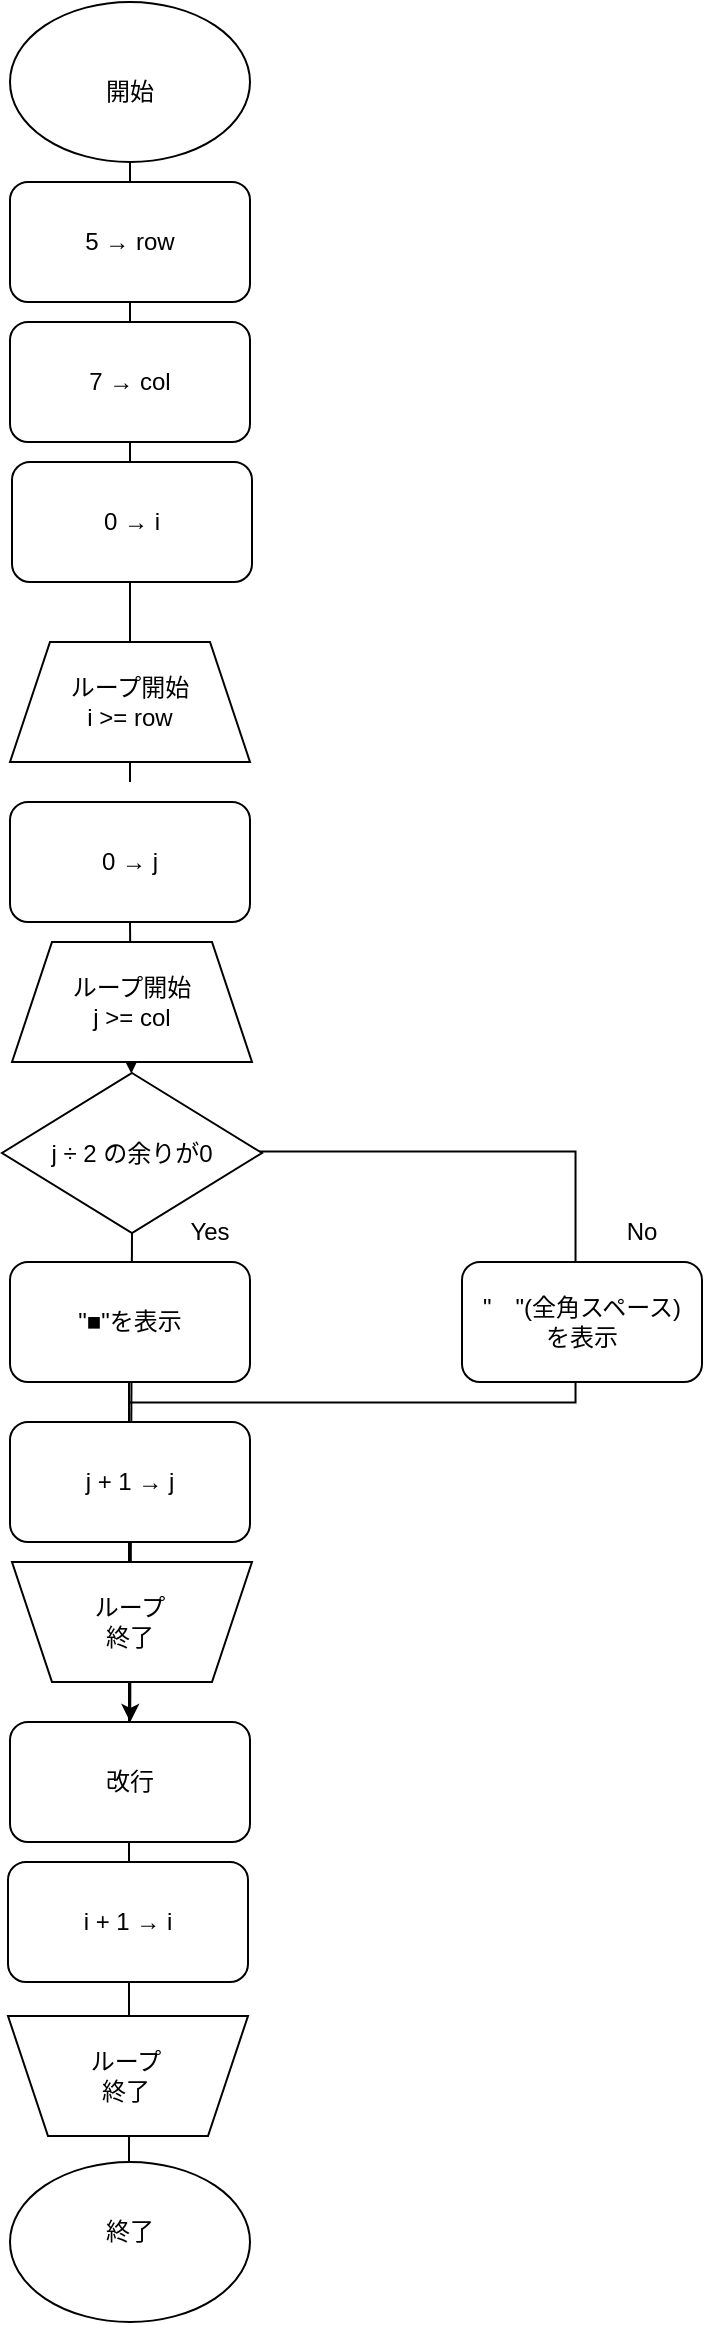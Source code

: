 <mxfile>
    <diagram id="XH0Vy2zy-eVzDtVqT014" name="ページ1">
        <mxGraphModel dx="481" dy="1754" grid="1" gridSize="10" guides="1" tooltips="1" connect="1" arrows="1" fold="1" page="1" pageScale="1" pageWidth="827" pageHeight="1169" math="0" shadow="0">
            <root>
                <mxCell id="0"/>
                <mxCell id="1" parent="0"/>
                <mxCell id="58" value="" style="edgeStyle=none;html=1;exitX=0.5;exitY=1;exitDx=0;exitDy=0;" edge="1" parent="1" target="57">
                    <mxGeometry relative="1" as="geometry">
                        <mxPoint x="270" y="-700" as="sourcePoint"/>
                        <mxPoint x="270" y="-300" as="targetPoint"/>
                    </mxGeometry>
                </mxCell>
                <mxCell id="30" value="" style="group" parent="1" vertex="1" connectable="0">
                    <mxGeometry x="210" y="-150" width="120" height="100" as="geometry"/>
                </mxCell>
                <mxCell id="13" value="" style="ellipse;whiteSpace=wrap;html=1;" parent="30" vertex="1">
                    <mxGeometry y="70" width="120" height="80" as="geometry"/>
                </mxCell>
                <mxCell id="15" value="終了" style="text;html=1;align=center;verticalAlign=middle;whiteSpace=wrap;rounded=0;" parent="30" vertex="1">
                    <mxGeometry x="30" y="90" width="60" height="30" as="geometry"/>
                </mxCell>
                <mxCell id="34" value="" style="endArrow=none;html=1;entryX=0.5;entryY=1;entryDx=0;entryDy=0;exitX=0.5;exitY=0;exitDx=0;exitDy=0;" parent="30" edge="1">
                    <mxGeometry width="50" height="50" relative="1" as="geometry">
                        <mxPoint x="59.5" y="70" as="sourcePoint"/>
                        <mxPoint x="59.5" y="-320" as="targetPoint"/>
                    </mxGeometry>
                </mxCell>
                <mxCell id="41" value="" style="shape=partialRectangle;whiteSpace=wrap;html=1;bottom=1;right=1;left=1;top=0;fillColor=none;routingCenterX=-0.5;rotation=-90;" parent="1" vertex="1">
                    <mxGeometry x="318.53" y="-634" width="125.47" height="223" as="geometry"/>
                </mxCell>
                <mxCell id="18" value="" style="endArrow=none;html=1;entryX=0.5;entryY=1;entryDx=0;entryDy=0;exitX=0.5;exitY=0;exitDx=0;exitDy=0;" parent="1" target="11" edge="1">
                    <mxGeometry width="50" height="50" relative="1" as="geometry">
                        <mxPoint x="270" y="-770" as="sourcePoint"/>
                        <mxPoint x="350" y="-1070" as="targetPoint"/>
                    </mxGeometry>
                </mxCell>
                <mxCell id="3" value="ループ開始&lt;div&gt;i &amp;gt;= row&lt;/div&gt;" style="shape=trapezoid;perimeter=trapezoidPerimeter;whiteSpace=wrap;html=1;fixedSize=1;" parent="1" vertex="1">
                    <mxGeometry x="210" y="-840" width="120" height="60" as="geometry"/>
                </mxCell>
                <mxCell id="8" value="改行" style="rounded=1;whiteSpace=wrap;html=1;" parent="1" vertex="1">
                    <mxGeometry x="210" y="-300" width="120" height="60" as="geometry"/>
                </mxCell>
                <mxCell id="11" value="" style="ellipse;whiteSpace=wrap;html=1;" parent="1" vertex="1">
                    <mxGeometry x="210" y="-1160" width="120" height="80" as="geometry"/>
                </mxCell>
                <mxCell id="14" value="開始" style="text;html=1;align=center;verticalAlign=middle;whiteSpace=wrap;rounded=0;" parent="1" vertex="1">
                    <mxGeometry x="240" y="-1130" width="60" height="30" as="geometry"/>
                </mxCell>
                <mxCell id="19" value="5 → row" style="rounded=1;whiteSpace=wrap;html=1;" parent="1" vertex="1">
                    <mxGeometry x="210" y="-1070" width="120" height="60" as="geometry"/>
                </mxCell>
                <mxCell id="48" value="" style="edgeStyle=none;html=1;exitX=0.5;exitY=1;exitDx=0;exitDy=0;" parent="1" source="57" target="8" edge="1">
                    <mxGeometry relative="1" as="geometry">
                        <mxPoint x="270" y="-700" as="sourcePoint"/>
                    </mxGeometry>
                </mxCell>
                <mxCell id="26" value="&quot;■&quot;を表示" style="rounded=1;whiteSpace=wrap;html=1;" parent="1" vertex="1">
                    <mxGeometry x="210" y="-530" width="120" height="60" as="geometry"/>
                </mxCell>
                <mxCell id="42" value="Yes" style="text;html=1;align=center;verticalAlign=middle;whiteSpace=wrap;rounded=0;" parent="1" vertex="1">
                    <mxGeometry x="280" y="-560" width="60" height="30" as="geometry"/>
                </mxCell>
                <mxCell id="43" value="No" style="text;html=1;align=center;verticalAlign=middle;whiteSpace=wrap;rounded=0;" parent="1" vertex="1">
                    <mxGeometry x="496" y="-560" width="60" height="30" as="geometry"/>
                </mxCell>
                <mxCell id="44" value="7 → col" style="rounded=1;whiteSpace=wrap;html=1;" parent="1" vertex="1">
                    <mxGeometry x="210" y="-1000" width="120" height="60" as="geometry"/>
                </mxCell>
                <mxCell id="45" value="0 → i" style="rounded=1;whiteSpace=wrap;html=1;" parent="1" vertex="1">
                    <mxGeometry x="211" y="-930" width="120" height="60" as="geometry"/>
                </mxCell>
                <mxCell id="46" value="ループ開始&lt;div&gt;j &amp;gt;= col&lt;/div&gt;" style="shape=trapezoid;perimeter=trapezoidPerimeter;whiteSpace=wrap;html=1;fixedSize=1;" parent="1" vertex="1">
                    <mxGeometry x="211" y="-690" width="120" height="60" as="geometry"/>
                </mxCell>
                <mxCell id="47" value="0 → j" style="rounded=1;whiteSpace=wrap;html=1;" parent="1" vertex="1">
                    <mxGeometry x="210" y="-760" width="120" height="60" as="geometry"/>
                </mxCell>
                <mxCell id="51" value="" style="group" parent="1" vertex="1" connectable="0">
                    <mxGeometry x="211" y="-380" width="120" height="60" as="geometry"/>
                </mxCell>
                <mxCell id="49" value="" style="shape=trapezoid;perimeter=trapezoidPerimeter;whiteSpace=wrap;html=1;fixedSize=1;rotation=-180;" parent="51" vertex="1">
                    <mxGeometry width="120" height="60" as="geometry"/>
                </mxCell>
                <mxCell id="50" value="ループ&lt;div&gt;終了&lt;/div&gt;" style="text;html=1;align=center;verticalAlign=middle;whiteSpace=wrap;rounded=0;" parent="51" vertex="1">
                    <mxGeometry x="29" y="15" width="60" height="30" as="geometry"/>
                </mxCell>
                <mxCell id="52" value="j + 1 → j" style="rounded=1;whiteSpace=wrap;html=1;" parent="1" vertex="1">
                    <mxGeometry x="210" y="-450" width="120" height="60" as="geometry"/>
                </mxCell>
                <mxCell id="53" value="" style="group" parent="1" vertex="1" connectable="0">
                    <mxGeometry x="209" y="-153" width="120" height="60" as="geometry"/>
                </mxCell>
                <mxCell id="54" value="" style="shape=trapezoid;perimeter=trapezoidPerimeter;whiteSpace=wrap;html=1;fixedSize=1;rotation=-180;" parent="53" vertex="1">
                    <mxGeometry width="120" height="60" as="geometry"/>
                </mxCell>
                <mxCell id="55" value="ループ&lt;div&gt;終了&lt;/div&gt;" style="text;html=1;align=center;verticalAlign=middle;whiteSpace=wrap;rounded=0;" parent="53" vertex="1">
                    <mxGeometry x="29" y="15" width="60" height="30" as="geometry"/>
                </mxCell>
                <mxCell id="56" value="i + 1 → i" style="rounded=1;whiteSpace=wrap;html=1;" parent="1" vertex="1">
                    <mxGeometry x="209" y="-230" width="120" height="60" as="geometry"/>
                </mxCell>
                <mxCell id="57" value="j ÷ 2 の余りが0" style="rhombus;whiteSpace=wrap;html=1;" vertex="1" parent="1">
                    <mxGeometry x="206" y="-624.5" width="130" height="80" as="geometry"/>
                </mxCell>
                <mxCell id="59" value="&quot;　&quot;(全角スペース)&lt;div&gt;を表示&lt;/div&gt;" style="rounded=1;whiteSpace=wrap;html=1;" vertex="1" parent="1">
                    <mxGeometry x="436" y="-530" width="120" height="60" as="geometry"/>
                </mxCell>
            </root>
        </mxGraphModel>
    </diagram>
</mxfile>